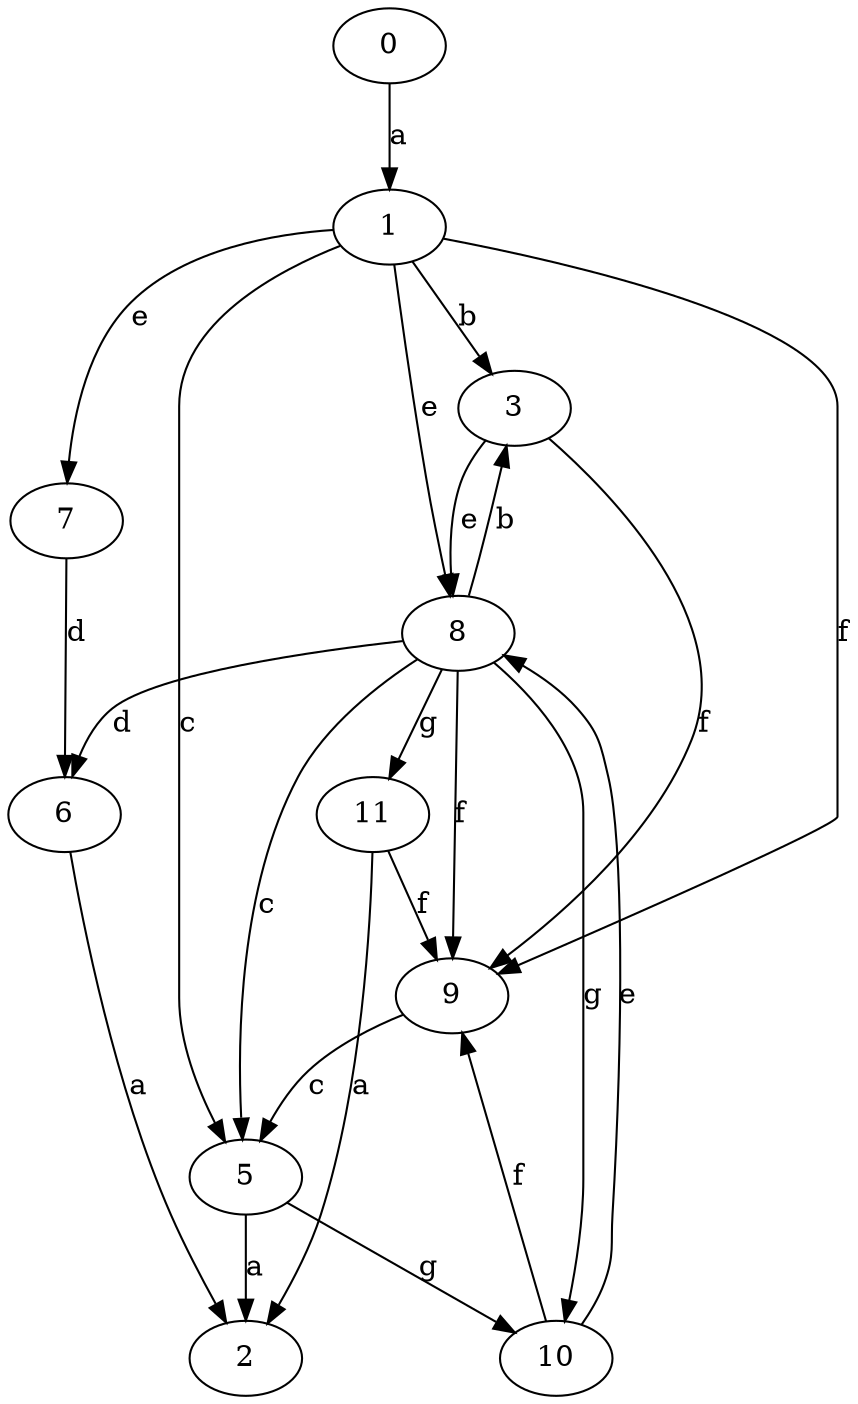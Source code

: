 strict digraph  {
0;
1;
2;
3;
5;
6;
7;
8;
9;
10;
11;
0 -> 1  [label=a];
1 -> 3  [label=b];
1 -> 5  [label=c];
1 -> 7  [label=e];
1 -> 8  [label=e];
1 -> 9  [label=f];
3 -> 8  [label=e];
3 -> 9  [label=f];
5 -> 2  [label=a];
5 -> 10  [label=g];
6 -> 2  [label=a];
7 -> 6  [label=d];
8 -> 3  [label=b];
8 -> 5  [label=c];
8 -> 6  [label=d];
8 -> 9  [label=f];
8 -> 10  [label=g];
8 -> 11  [label=g];
9 -> 5  [label=c];
10 -> 8  [label=e];
10 -> 9  [label=f];
11 -> 2  [label=a];
11 -> 9  [label=f];
}
